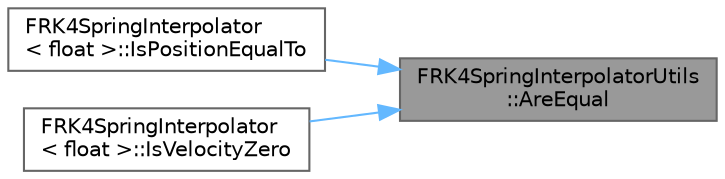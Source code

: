 digraph "FRK4SpringInterpolatorUtils::AreEqual"
{
 // INTERACTIVE_SVG=YES
 // LATEX_PDF_SIZE
  bgcolor="transparent";
  edge [fontname=Helvetica,fontsize=10,labelfontname=Helvetica,labelfontsize=10];
  node [fontname=Helvetica,fontsize=10,shape=box,height=0.2,width=0.4];
  rankdir="RL";
  Node1 [id="Node000001",label="FRK4SpringInterpolatorUtils\l::AreEqual",height=0.2,width=0.4,color="gray40", fillcolor="grey60", style="filled", fontcolor="black",tooltip=" "];
  Node1 -> Node2 [id="edge1_Node000001_Node000002",dir="back",color="steelblue1",style="solid",tooltip=" "];
  Node2 [id="Node000002",label="FRK4SpringInterpolator\l\< float \>::IsPositionEqualTo",height=0.2,width=0.4,color="grey40", fillcolor="white", style="filled",URL="$d5/da3/structFRK4SpringInterpolator.html#a0cbe1fe4edd53ea34c8c4a0a6a1c5d09",tooltip=" "];
  Node1 -> Node3 [id="edge2_Node000001_Node000003",dir="back",color="steelblue1",style="solid",tooltip=" "];
  Node3 [id="Node000003",label="FRK4SpringInterpolator\l\< float \>::IsVelocityZero",height=0.2,width=0.4,color="grey40", fillcolor="white", style="filled",URL="$d5/da3/structFRK4SpringInterpolator.html#a1e1cef6acfd48c6e8234910eca58017d",tooltip=" "];
}
